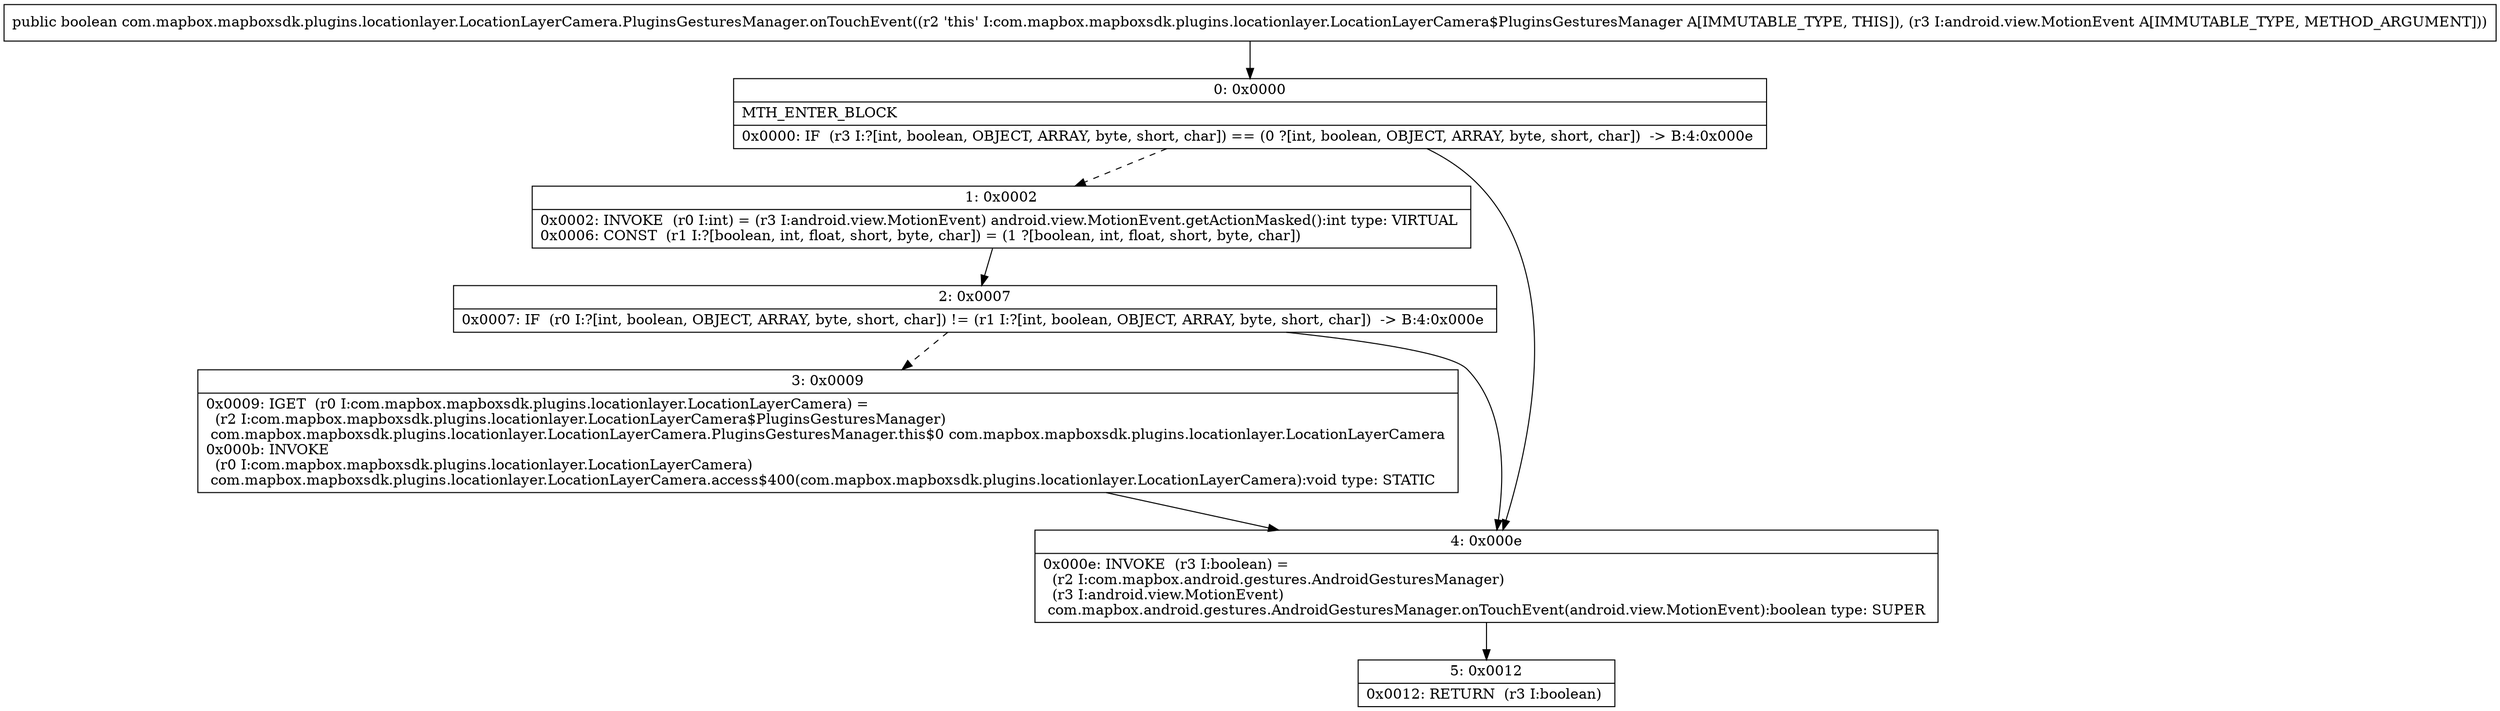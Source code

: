 digraph "CFG forcom.mapbox.mapboxsdk.plugins.locationlayer.LocationLayerCamera.PluginsGesturesManager.onTouchEvent(Landroid\/view\/MotionEvent;)Z" {
Node_0 [shape=record,label="{0\:\ 0x0000|MTH_ENTER_BLOCK\l|0x0000: IF  (r3 I:?[int, boolean, OBJECT, ARRAY, byte, short, char]) == (0 ?[int, boolean, OBJECT, ARRAY, byte, short, char])  \-\> B:4:0x000e \l}"];
Node_1 [shape=record,label="{1\:\ 0x0002|0x0002: INVOKE  (r0 I:int) = (r3 I:android.view.MotionEvent) android.view.MotionEvent.getActionMasked():int type: VIRTUAL \l0x0006: CONST  (r1 I:?[boolean, int, float, short, byte, char]) = (1 ?[boolean, int, float, short, byte, char]) \l}"];
Node_2 [shape=record,label="{2\:\ 0x0007|0x0007: IF  (r0 I:?[int, boolean, OBJECT, ARRAY, byte, short, char]) != (r1 I:?[int, boolean, OBJECT, ARRAY, byte, short, char])  \-\> B:4:0x000e \l}"];
Node_3 [shape=record,label="{3\:\ 0x0009|0x0009: IGET  (r0 I:com.mapbox.mapboxsdk.plugins.locationlayer.LocationLayerCamera) = \l  (r2 I:com.mapbox.mapboxsdk.plugins.locationlayer.LocationLayerCamera$PluginsGesturesManager)\l com.mapbox.mapboxsdk.plugins.locationlayer.LocationLayerCamera.PluginsGesturesManager.this$0 com.mapbox.mapboxsdk.plugins.locationlayer.LocationLayerCamera \l0x000b: INVOKE  \l  (r0 I:com.mapbox.mapboxsdk.plugins.locationlayer.LocationLayerCamera)\l com.mapbox.mapboxsdk.plugins.locationlayer.LocationLayerCamera.access$400(com.mapbox.mapboxsdk.plugins.locationlayer.LocationLayerCamera):void type: STATIC \l}"];
Node_4 [shape=record,label="{4\:\ 0x000e|0x000e: INVOKE  (r3 I:boolean) = \l  (r2 I:com.mapbox.android.gestures.AndroidGesturesManager)\l  (r3 I:android.view.MotionEvent)\l com.mapbox.android.gestures.AndroidGesturesManager.onTouchEvent(android.view.MotionEvent):boolean type: SUPER \l}"];
Node_5 [shape=record,label="{5\:\ 0x0012|0x0012: RETURN  (r3 I:boolean) \l}"];
MethodNode[shape=record,label="{public boolean com.mapbox.mapboxsdk.plugins.locationlayer.LocationLayerCamera.PluginsGesturesManager.onTouchEvent((r2 'this' I:com.mapbox.mapboxsdk.plugins.locationlayer.LocationLayerCamera$PluginsGesturesManager A[IMMUTABLE_TYPE, THIS]), (r3 I:android.view.MotionEvent A[IMMUTABLE_TYPE, METHOD_ARGUMENT])) }"];
MethodNode -> Node_0;
Node_0 -> Node_1[style=dashed];
Node_0 -> Node_4;
Node_1 -> Node_2;
Node_2 -> Node_3[style=dashed];
Node_2 -> Node_4;
Node_3 -> Node_4;
Node_4 -> Node_5;
}

